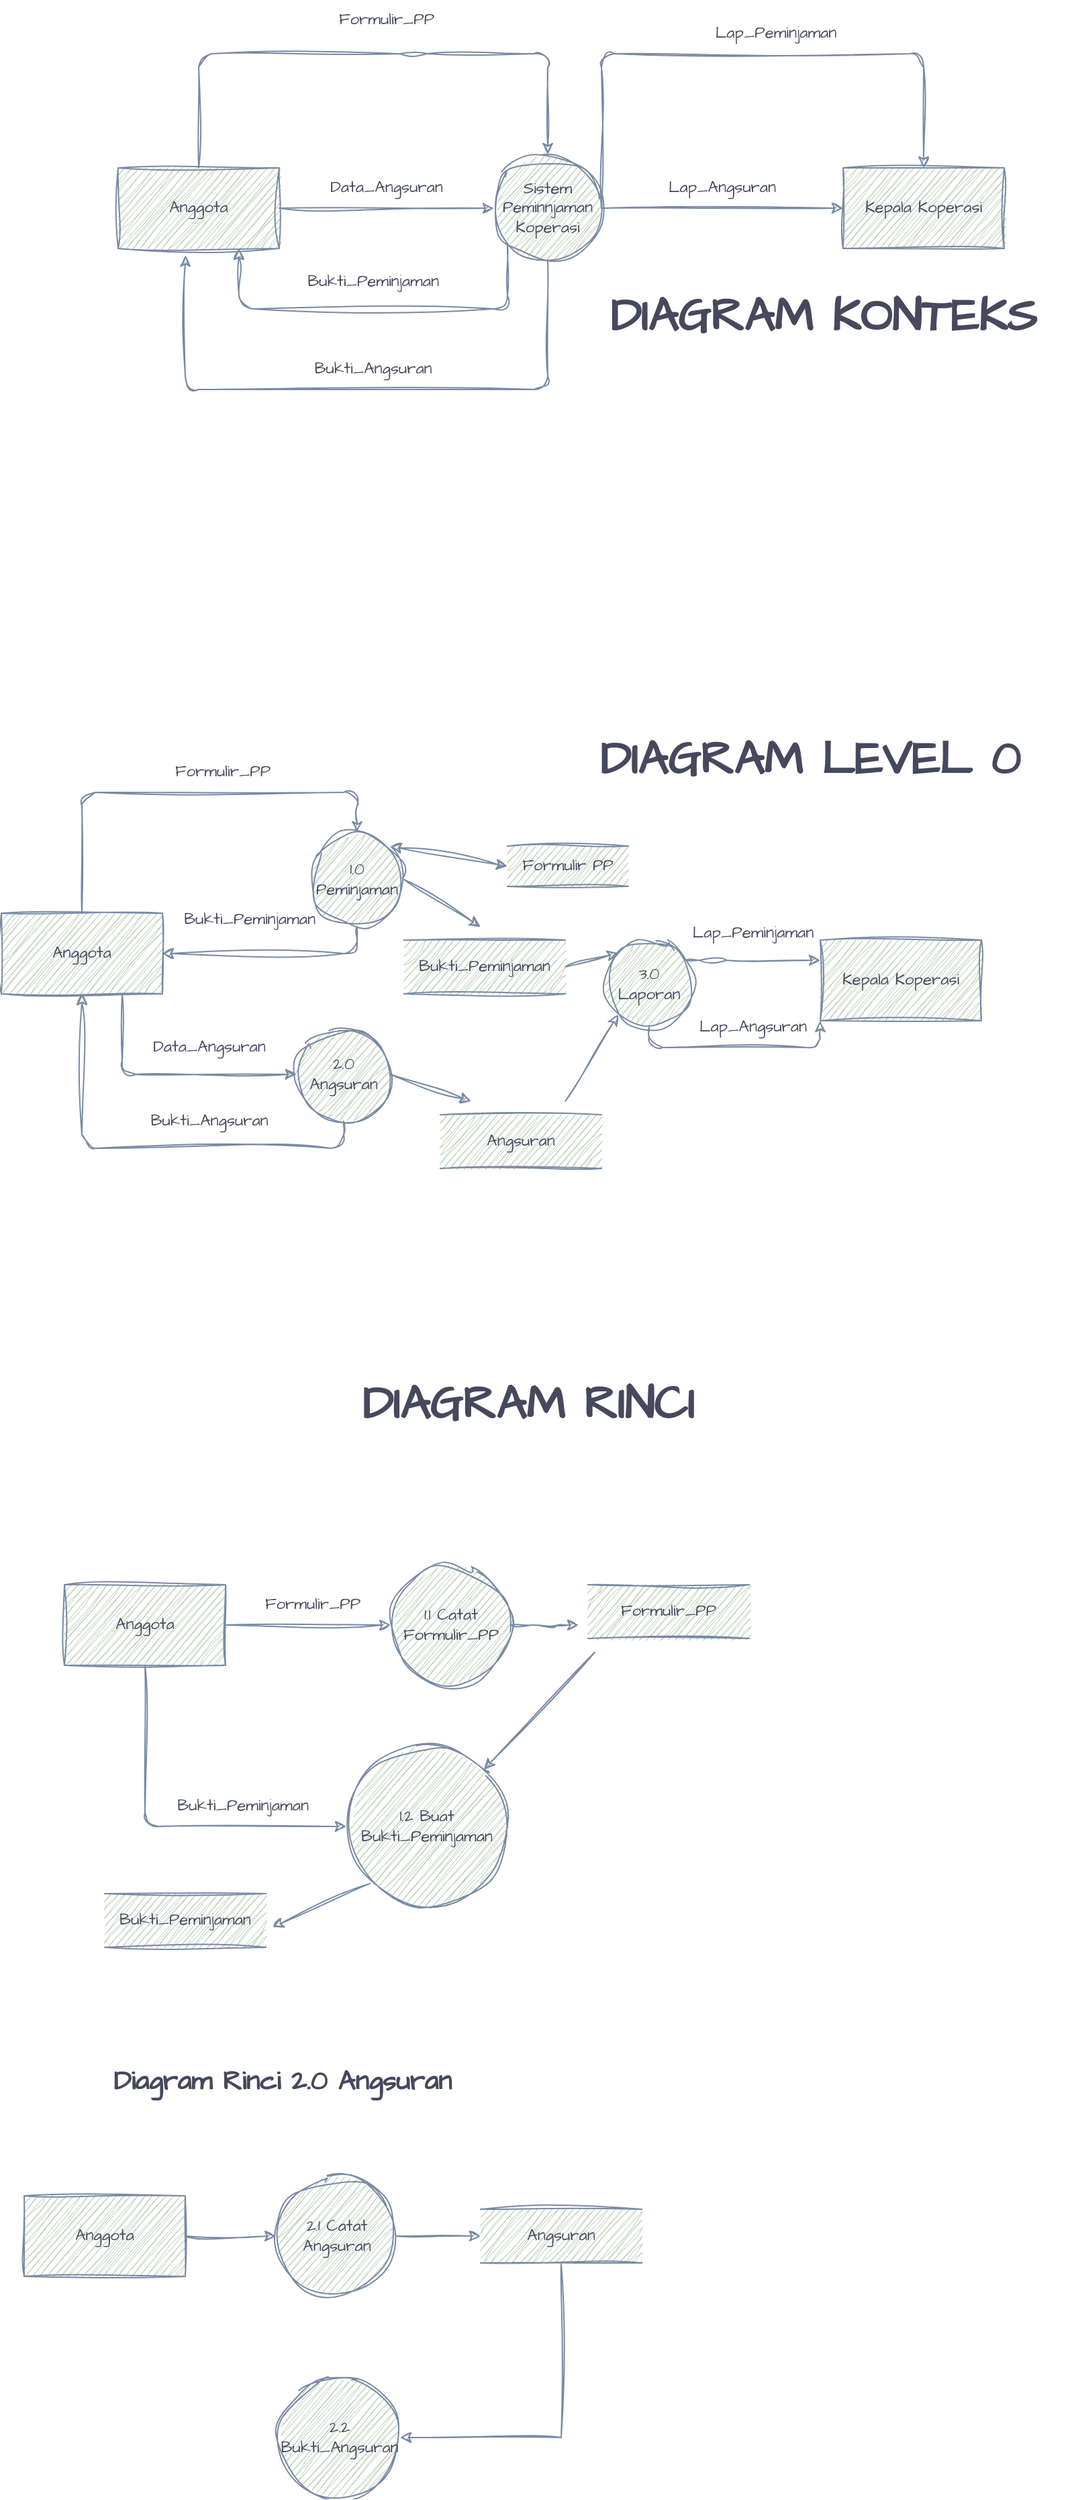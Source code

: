 <mxfile version="24.8.1">
  <diagram name="Page-1" id="Ifhuy7FSmFOS4W5px6C2">
    <mxGraphModel dx="1311" dy="1929" grid="1" gridSize="10" guides="1" tooltips="1" connect="1" arrows="1" fold="1" page="1" pageScale="1" pageWidth="850" pageHeight="1100" math="0" shadow="0">
      <root>
        <mxCell id="0" />
        <mxCell id="1" parent="0" />
        <mxCell id="SMdMAvsnnKPryTl62N8l-2" value="Anggota" style="rounded=0;whiteSpace=wrap;html=1;sketch=1;hachureGap=4;jiggle=2;curveFitting=1;strokeColor=#788AA3;fontFamily=Architects Daughter;fontSource=https%3A%2F%2Ffonts.googleapis.com%2Fcss%3Ffamily%3DArchitects%2BDaughter;fontColor=#46495D;fillColor=#B2C9AB;labelBackgroundColor=none;" parent="1" vertex="1">
          <mxGeometry x="120" y="-125" width="120" height="60" as="geometry" />
        </mxCell>
        <mxCell id="L0LENwi0sI1XrwSl-e1--1" style="edgeStyle=orthogonalEdgeStyle;rounded=1;sketch=1;hachureGap=4;jiggle=2;curveFitting=1;orthogonalLoop=1;jettySize=auto;html=1;entryX=0.5;entryY=0;entryDx=0;entryDy=0;strokeColor=#788AA3;fontFamily=Architects Daughter;fontSource=https%3A%2F%2Ffonts.googleapis.com%2Fcss%3Ffamily%3DArchitects%2BDaughter;fontColor=default;fillColor=#B2C9AB;labelBackgroundColor=none;" parent="1" source="SMdMAvsnnKPryTl62N8l-3" target="SMdMAvsnnKPryTl62N8l-4" edge="1">
          <mxGeometry relative="1" as="geometry">
            <Array as="points">
              <mxPoint x="480" y="-210" />
              <mxPoint x="720" y="-210" />
            </Array>
          </mxGeometry>
        </mxCell>
        <mxCell id="L0LENwi0sI1XrwSl-e1--3" style="edgeStyle=orthogonalEdgeStyle;rounded=1;sketch=1;hachureGap=4;jiggle=2;curveFitting=1;orthogonalLoop=1;jettySize=auto;html=1;entryX=0.75;entryY=1;entryDx=0;entryDy=0;strokeColor=#788AA3;fontFamily=Architects Daughter;fontSource=https%3A%2F%2Ffonts.googleapis.com%2Fcss%3Ffamily%3DArchitects%2BDaughter;fontColor=default;fillColor=#B2C9AB;labelBackgroundColor=none;" parent="1" source="SMdMAvsnnKPryTl62N8l-3" target="SMdMAvsnnKPryTl62N8l-2" edge="1">
          <mxGeometry relative="1" as="geometry">
            <Array as="points">
              <mxPoint x="410" y="-20" />
              <mxPoint x="210" y="-20" />
            </Array>
          </mxGeometry>
        </mxCell>
        <mxCell id="L0LENwi0sI1XrwSl-e1--6" style="edgeStyle=orthogonalEdgeStyle;rounded=1;sketch=1;hachureGap=4;jiggle=2;curveFitting=1;orthogonalLoop=1;jettySize=auto;html=1;strokeColor=#788AA3;fontFamily=Architects Daughter;fontSource=https%3A%2F%2Ffonts.googleapis.com%2Fcss%3Ffamily%3DArchitects%2BDaughter;fontColor=default;fillColor=#B2C9AB;labelBackgroundColor=none;" parent="1" source="SMdMAvsnnKPryTl62N8l-3" edge="1">
          <mxGeometry relative="1" as="geometry">
            <mxPoint x="170" y="-60" as="targetPoint" />
            <Array as="points">
              <mxPoint x="440" y="40" />
              <mxPoint x="170" y="40" />
            </Array>
          </mxGeometry>
        </mxCell>
        <mxCell id="SMdMAvsnnKPryTl62N8l-3" value="Sistem Peminnjaman Koperasi" style="ellipse;whiteSpace=wrap;html=1;aspect=fixed;rounded=1;sketch=1;hachureGap=4;jiggle=2;curveFitting=1;strokeColor=#788AA3;fontFamily=Architects Daughter;fontSource=https%3A%2F%2Ffonts.googleapis.com%2Fcss%3Ffamily%3DArchitects%2BDaughter;fontColor=#46495D;fillColor=#B2C9AB;labelBackgroundColor=none;" parent="1" vertex="1">
          <mxGeometry x="400" y="-135" width="80" height="80" as="geometry" />
        </mxCell>
        <mxCell id="SMdMAvsnnKPryTl62N8l-4" value="Kepala Koperasi" style="rounded=0;whiteSpace=wrap;html=1;sketch=1;hachureGap=4;jiggle=2;curveFitting=1;strokeColor=#788AA3;fontFamily=Architects Daughter;fontSource=https%3A%2F%2Ffonts.googleapis.com%2Fcss%3Ffamily%3DArchitects%2BDaughter;fontColor=#46495D;fillColor=#B2C9AB;labelBackgroundColor=none;" parent="1" vertex="1">
          <mxGeometry x="660" y="-125" width="120" height="60" as="geometry" />
        </mxCell>
        <mxCell id="SMdMAvsnnKPryTl62N8l-5" value="" style="endArrow=classic;html=1;rounded=1;sketch=1;hachureGap=4;jiggle=2;curveFitting=1;strokeColor=#788AA3;fontFamily=Architects Daughter;fontSource=https%3A%2F%2Ffonts.googleapis.com%2Fcss%3Ffamily%3DArchitects%2BDaughter;fontColor=default;fillColor=#B2C9AB;exitX=1;exitY=0.5;exitDx=0;exitDy=0;entryX=0;entryY=0.5;entryDx=0;entryDy=0;labelBackgroundColor=none;" parent="1" source="SMdMAvsnnKPryTl62N8l-2" target="SMdMAvsnnKPryTl62N8l-3" edge="1">
          <mxGeometry width="50" height="50" relative="1" as="geometry">
            <mxPoint x="430" y="190" as="sourcePoint" />
            <mxPoint x="480" y="140" as="targetPoint" />
          </mxGeometry>
        </mxCell>
        <mxCell id="SMdMAvsnnKPryTl62N8l-6" value="" style="endArrow=classic;html=1;rounded=1;sketch=1;hachureGap=4;jiggle=2;curveFitting=1;strokeColor=#788AA3;fontFamily=Architects Daughter;fontSource=https%3A%2F%2Ffonts.googleapis.com%2Fcss%3Ffamily%3DArchitects%2BDaughter;fontColor=default;fillColor=#B2C9AB;exitX=0.5;exitY=0;exitDx=0;exitDy=0;entryX=0.5;entryY=0;entryDx=0;entryDy=0;labelBackgroundColor=none;" parent="1" source="SMdMAvsnnKPryTl62N8l-2" target="SMdMAvsnnKPryTl62N8l-3" edge="1">
          <mxGeometry width="50" height="50" relative="1" as="geometry">
            <mxPoint x="430" y="190" as="sourcePoint" />
            <mxPoint x="480" y="140" as="targetPoint" />
            <Array as="points">
              <mxPoint x="180" y="-210" />
              <mxPoint x="340" y="-210" />
              <mxPoint x="440" y="-210" />
            </Array>
          </mxGeometry>
        </mxCell>
        <mxCell id="SMdMAvsnnKPryTl62N8l-7" value="Data_Angsuran" style="text;html=1;align=center;verticalAlign=middle;whiteSpace=wrap;rounded=0;fontFamily=Architects Daughter;fontSource=https%3A%2F%2Ffonts.googleapis.com%2Fcss%3Ffamily%3DArchitects%2BDaughter;fontColor=#46495D;labelBackgroundColor=none;" parent="1" vertex="1">
          <mxGeometry x="290" y="-125" width="60" height="30" as="geometry" />
        </mxCell>
        <mxCell id="SMdMAvsnnKPryTl62N8l-8" value="Formulir_PP" style="text;html=1;align=center;verticalAlign=middle;whiteSpace=wrap;rounded=0;fontFamily=Architects Daughter;fontSource=https%3A%2F%2Ffonts.googleapis.com%2Fcss%3Ffamily%3DArchitects%2BDaughter;fontColor=#46495D;labelBackgroundColor=none;" parent="1" vertex="1">
          <mxGeometry x="275" y="-250" width="90" height="30" as="geometry" />
        </mxCell>
        <mxCell id="SMdMAvsnnKPryTl62N8l-10" style="edgeStyle=orthogonalEdgeStyle;rounded=1;sketch=1;hachureGap=4;jiggle=2;curveFitting=1;orthogonalLoop=1;jettySize=auto;html=1;entryX=0;entryY=0.5;entryDx=0;entryDy=0;strokeColor=#788AA3;fontFamily=Architects Daughter;fontSource=https%3A%2F%2Ffonts.googleapis.com%2Fcss%3Ffamily%3DArchitects%2BDaughter;fontColor=default;fillColor=#B2C9AB;labelBackgroundColor=none;" parent="1" source="SMdMAvsnnKPryTl62N8l-3" target="SMdMAvsnnKPryTl62N8l-4" edge="1">
          <mxGeometry relative="1" as="geometry" />
        </mxCell>
        <mxCell id="SMdMAvsnnKPryTl62N8l-11" value="Lap_Angsuran" style="text;html=1;align=center;verticalAlign=middle;whiteSpace=wrap;rounded=0;fontFamily=Architects Daughter;fontSource=https%3A%2F%2Ffonts.googleapis.com%2Fcss%3Ffamily%3DArchitects%2BDaughter;fontColor=#46495D;labelBackgroundColor=none;" parent="1" vertex="1">
          <mxGeometry x="540" y="-125" width="60" height="30" as="geometry" />
        </mxCell>
        <mxCell id="L0LENwi0sI1XrwSl-e1--2" value="Lap_Peminjaman" style="text;html=1;align=center;verticalAlign=middle;whiteSpace=wrap;rounded=0;fontFamily=Architects Daughter;fontSource=https%3A%2F%2Ffonts.googleapis.com%2Fcss%3Ffamily%3DArchitects%2BDaughter;fontColor=#46495D;labelBackgroundColor=none;" parent="1" vertex="1">
          <mxGeometry x="580" y="-240" width="60" height="30" as="geometry" />
        </mxCell>
        <mxCell id="L0LENwi0sI1XrwSl-e1--4" value="Bukti_Peminjaman&lt;span style=&quot;color: rgba(0, 0, 0, 0); font-family: monospace; font-size: 0px; text-align: start; text-wrap-mode: nowrap;&quot;&gt;%3CmxGraphModel%3E%3Croot%3E%3CmxCell%20id%3D%220%22%2F%3E%3CmxCell%20id%3D%221%22%20parent%3D%220%22%2F%3E%3CmxCell%20id%3D%222%22%20value%3D%22Data_Angsuran%22%20style%3D%22text%3Bhtml%3D1%3Balign%3Dcenter%3BverticalAlign%3Dmiddle%3BwhiteSpace%3Dwrap%3Brounded%3D0%3BfontFamily%3DArchitects%20Daughter%3BfontSource%3Dhttps%253A%252F%252Ffonts.googleapis.com%252Fcss%253Ffamily%253DArchitects%252BDaughter%3BfontColor%3D%2346495D%3B%22%20vertex%3D%221%22%20parent%3D%221%22%3E%3CmxGeometry%20x%3D%22260%22%20y%3D%2275%22%20width%3D%2260%22%20height%3D%2230%22%20as%3D%22geometry%22%2F%3E%3C%2FmxCell%3E%3C%2Froot%3E%3C%2FmxGraphModel%3E&lt;/span&gt;" style="text;html=1;align=center;verticalAlign=middle;whiteSpace=wrap;rounded=0;fontFamily=Architects Daughter;fontSource=https%3A%2F%2Ffonts.googleapis.com%2Fcss%3Ffamily%3DArchitects%2BDaughter;fontColor=#46495D;labelBackgroundColor=none;" parent="1" vertex="1">
          <mxGeometry x="280" y="-55" width="60" height="30" as="geometry" />
        </mxCell>
        <mxCell id="L0LENwi0sI1XrwSl-e1--5" value="Bukti_Angsuran" style="text;html=1;align=center;verticalAlign=middle;whiteSpace=wrap;rounded=0;fontFamily=Architects Daughter;fontSource=https%3A%2F%2Ffonts.googleapis.com%2Fcss%3Ffamily%3DArchitects%2BDaughter;fontColor=#46495D;labelBackgroundColor=none;" parent="1" vertex="1">
          <mxGeometry x="280" y="10" width="60" height="30" as="geometry" />
        </mxCell>
        <mxCell id="L0LENwi0sI1XrwSl-e1--14" style="edgeStyle=orthogonalEdgeStyle;rounded=1;sketch=1;hachureGap=4;jiggle=2;curveFitting=1;orthogonalLoop=1;jettySize=auto;html=1;entryX=1;entryY=0.5;entryDx=0;entryDy=0;strokeColor=#788AA3;fontFamily=Architects Daughter;fontSource=https%3A%2F%2Ffonts.googleapis.com%2Fcss%3Ffamily%3DArchitects%2BDaughter;fontColor=default;fillColor=#B2C9AB;labelBackgroundColor=none;" parent="1" source="L0LENwi0sI1XrwSl-e1--7" target="L0LENwi0sI1XrwSl-e1--8" edge="1">
          <mxGeometry relative="1" as="geometry">
            <Array as="points">
              <mxPoint x="298" y="460" />
            </Array>
          </mxGeometry>
        </mxCell>
        <mxCell id="L0LENwi0sI1XrwSl-e1--7" value="1.0 Peminjaman" style="ellipse;whiteSpace=wrap;html=1;aspect=fixed;rounded=1;sketch=1;hachureGap=4;jiggle=2;curveFitting=1;strokeColor=#788AA3;fontFamily=Architects Daughter;fontSource=https%3A%2F%2Ffonts.googleapis.com%2Fcss%3Ffamily%3DArchitects%2BDaughter;fontColor=#46495D;fillColor=#B2C9AB;labelBackgroundColor=none;" parent="1" vertex="1">
          <mxGeometry x="263" y="370" width="70" height="70" as="geometry" />
        </mxCell>
        <mxCell id="L0LENwi0sI1XrwSl-e1--12" style="edgeStyle=orthogonalEdgeStyle;rounded=1;sketch=1;hachureGap=4;jiggle=2;curveFitting=1;orthogonalLoop=1;jettySize=auto;html=1;strokeColor=#788AA3;fontFamily=Architects Daughter;fontSource=https%3A%2F%2Ffonts.googleapis.com%2Fcss%3Ffamily%3DArchitects%2BDaughter;fontColor=default;fillColor=#B2C9AB;entryX=0.5;entryY=0;entryDx=0;entryDy=0;labelBackgroundColor=none;" parent="1" source="L0LENwi0sI1XrwSl-e1--8" target="L0LENwi0sI1XrwSl-e1--7" edge="1">
          <mxGeometry relative="1" as="geometry">
            <mxPoint x="298" y="360" as="targetPoint" />
            <Array as="points">
              <mxPoint x="93" y="340" />
              <mxPoint x="298" y="340" />
            </Array>
          </mxGeometry>
        </mxCell>
        <mxCell id="L0LENwi0sI1XrwSl-e1--19" style="edgeStyle=orthogonalEdgeStyle;rounded=1;sketch=1;hachureGap=4;jiggle=2;curveFitting=1;orthogonalLoop=1;jettySize=auto;html=1;exitX=0.75;exitY=1;exitDx=0;exitDy=0;entryX=0;entryY=0.5;entryDx=0;entryDy=0;strokeColor=#788AA3;fontFamily=Architects Daughter;fontSource=https%3A%2F%2Ffonts.googleapis.com%2Fcss%3Ffamily%3DArchitects%2BDaughter;fontColor=default;fillColor=#B2C9AB;labelBackgroundColor=none;" parent="1" source="L0LENwi0sI1XrwSl-e1--8" target="L0LENwi0sI1XrwSl-e1--11" edge="1">
          <mxGeometry relative="1" as="geometry" />
        </mxCell>
        <mxCell id="L0LENwi0sI1XrwSl-e1--8" value="Anggota" style="rounded=0;whiteSpace=wrap;html=1;sketch=1;hachureGap=4;jiggle=2;curveFitting=1;strokeColor=#788AA3;fontFamily=Architects Daughter;fontSource=https%3A%2F%2Ffonts.googleapis.com%2Fcss%3Ffamily%3DArchitects%2BDaughter;fontColor=#46495D;fillColor=#B2C9AB;labelBackgroundColor=none;" parent="1" vertex="1">
          <mxGeometry x="33" y="430" width="120" height="60" as="geometry" />
        </mxCell>
        <mxCell id="L0LENwi0sI1XrwSl-e1--9" value="Kepala Koperasi" style="rounded=0;whiteSpace=wrap;html=1;sketch=1;hachureGap=4;jiggle=2;curveFitting=1;strokeColor=#788AA3;fontFamily=Architects Daughter;fontSource=https%3A%2F%2Ffonts.googleapis.com%2Fcss%3Ffamily%3DArchitects%2BDaughter;fontColor=#46495D;fillColor=#B2C9AB;labelBackgroundColor=none;" parent="1" vertex="1">
          <mxGeometry x="643" y="450" width="120" height="60" as="geometry" />
        </mxCell>
        <mxCell id="L0LENwi0sI1XrwSl-e1--32" style="edgeStyle=orthogonalEdgeStyle;rounded=1;sketch=1;hachureGap=4;jiggle=2;curveFitting=1;orthogonalLoop=1;jettySize=auto;html=1;entryX=0;entryY=0.25;entryDx=0;entryDy=0;strokeColor=#788AA3;fontFamily=Architects Daughter;fontSource=https%3A%2F%2Ffonts.googleapis.com%2Fcss%3Ffamily%3DArchitects%2BDaughter;fontColor=default;fillColor=#B2C9AB;labelBackgroundColor=none;" parent="1" source="L0LENwi0sI1XrwSl-e1--10" target="L0LENwi0sI1XrwSl-e1--9" edge="1">
          <mxGeometry relative="1" as="geometry">
            <Array as="points">
              <mxPoint x="563" y="465" />
              <mxPoint x="563" y="465" />
            </Array>
          </mxGeometry>
        </mxCell>
        <mxCell id="L0LENwi0sI1XrwSl-e1--33" style="edgeStyle=orthogonalEdgeStyle;rounded=1;sketch=1;hachureGap=4;jiggle=2;curveFitting=1;orthogonalLoop=1;jettySize=auto;html=1;entryX=0;entryY=1;entryDx=0;entryDy=0;strokeColor=#788AA3;fontFamily=Architects Daughter;fontSource=https%3A%2F%2Ffonts.googleapis.com%2Fcss%3Ffamily%3DArchitects%2BDaughter;fontColor=default;fillColor=#B2C9AB;labelBackgroundColor=none;" parent="1" source="L0LENwi0sI1XrwSl-e1--10" target="L0LENwi0sI1XrwSl-e1--9" edge="1">
          <mxGeometry relative="1" as="geometry">
            <Array as="points">
              <mxPoint x="516" y="530" />
              <mxPoint x="643" y="530" />
            </Array>
          </mxGeometry>
        </mxCell>
        <mxCell id="L0LENwi0sI1XrwSl-e1--10" value="3.0 Laporan" style="ellipse;whiteSpace=wrap;html=1;aspect=fixed;rounded=1;sketch=1;hachureGap=4;jiggle=2;curveFitting=1;strokeColor=#788AA3;fontFamily=Architects Daughter;fontSource=https%3A%2F%2Ffonts.googleapis.com%2Fcss%3Ffamily%3DArchitects%2BDaughter;fontColor=#46495D;fillColor=#B2C9AB;labelBackgroundColor=none;" parent="1" vertex="1">
          <mxGeometry x="483" y="450" width="65" height="65" as="geometry" />
        </mxCell>
        <mxCell id="L0LENwi0sI1XrwSl-e1--11" value="2.0 Angsuran" style="ellipse;whiteSpace=wrap;html=1;aspect=fixed;rounded=1;sketch=1;hachureGap=4;jiggle=2;curveFitting=1;strokeColor=#788AA3;fontFamily=Architects Daughter;fontSource=https%3A%2F%2Ffonts.googleapis.com%2Fcss%3Ffamily%3DArchitects%2BDaughter;fontColor=#46495D;fillColor=#B2C9AB;labelBackgroundColor=none;" parent="1" vertex="1">
          <mxGeometry x="253" y="515" width="70" height="70" as="geometry" />
        </mxCell>
        <mxCell id="L0LENwi0sI1XrwSl-e1--15" style="edgeStyle=orthogonalEdgeStyle;rounded=1;sketch=1;hachureGap=4;jiggle=2;curveFitting=1;orthogonalLoop=1;jettySize=auto;html=1;entryX=0.5;entryY=1;entryDx=0;entryDy=0;strokeColor=#788AA3;fontFamily=Architects Daughter;fontSource=https%3A%2F%2Ffonts.googleapis.com%2Fcss%3Ffamily%3DArchitects%2BDaughter;fontColor=default;fillColor=#B2C9AB;exitX=0.5;exitY=1;exitDx=0;exitDy=0;labelBackgroundColor=none;" parent="1" source="L0LENwi0sI1XrwSl-e1--11" target="L0LENwi0sI1XrwSl-e1--8" edge="1">
          <mxGeometry relative="1" as="geometry" />
        </mxCell>
        <mxCell id="L0LENwi0sI1XrwSl-e1--16" value="Bukti_Peminjaman&lt;span style=&quot;color: rgba(0, 0, 0, 0); font-family: monospace; font-size: 0px; text-align: start; text-wrap-mode: nowrap;&quot;&gt;%3CmxGraphModel%3E%3Croot%3E%3CmxCell%20id%3D%220%22%2F%3E%3CmxCell%20id%3D%221%22%20parent%3D%220%22%2F%3E%3CmxCell%20id%3D%222%22%20value%3D%22Data_Angsuran%22%20style%3D%22text%3Bhtml%3D1%3Balign%3Dcenter%3BverticalAlign%3Dmiddle%3BwhiteSpace%3Dwrap%3Brounded%3D0%3BfontFamily%3DArchitects%20Daughter%3BfontSource%3Dhttps%253A%252F%252Ffonts.googleapis.com%252Fcss%253Ffamily%253DArchitects%252BDaughter%3BfontColor%3D%2346495D%3B%22%20vertex%3D%221%22%20parent%3D%221%22%3E%3CmxGeometry%20x%3D%22260%22%20y%3D%2275%22%20width%3D%2260%22%20height%3D%2230%22%20as%3D%22geometry%22%2F%3E%3C%2FmxCell%3E%3C%2Froot%3E%3C%2FmxGraphModel%3E&lt;/span&gt;" style="text;html=1;align=center;verticalAlign=middle;whiteSpace=wrap;rounded=0;fontFamily=Architects Daughter;fontSource=https%3A%2F%2Ffonts.googleapis.com%2Fcss%3Ffamily%3DArchitects%2BDaughter;fontColor=#46495D;labelBackgroundColor=none;" parent="1" vertex="1">
          <mxGeometry x="188" y="420" width="60" height="30" as="geometry" />
        </mxCell>
        <mxCell id="L0LENwi0sI1XrwSl-e1--17" value="Formulir_PP" style="text;html=1;align=center;verticalAlign=middle;whiteSpace=wrap;rounded=0;fontFamily=Architects Daughter;fontSource=https%3A%2F%2Ffonts.googleapis.com%2Fcss%3Ffamily%3DArchitects%2BDaughter;fontColor=#46495D;labelBackgroundColor=none;" parent="1" vertex="1">
          <mxGeometry x="153" y="310" width="90" height="30" as="geometry" />
        </mxCell>
        <mxCell id="L0LENwi0sI1XrwSl-e1--18" value="Bukti_Angsuran" style="text;html=1;align=center;verticalAlign=middle;whiteSpace=wrap;rounded=0;fontFamily=Architects Daughter;fontSource=https%3A%2F%2Ffonts.googleapis.com%2Fcss%3Ffamily%3DArchitects%2BDaughter;fontColor=#46495D;labelBackgroundColor=none;" parent="1" vertex="1">
          <mxGeometry x="158" y="570" width="60" height="30" as="geometry" />
        </mxCell>
        <mxCell id="L0LENwi0sI1XrwSl-e1--20" value="Data_Angsuran" style="text;html=1;align=center;verticalAlign=middle;whiteSpace=wrap;rounded=0;fontFamily=Architects Daughter;fontSource=https%3A%2F%2Ffonts.googleapis.com%2Fcss%3Ffamily%3DArchitects%2BDaughter;fontColor=#46495D;labelBackgroundColor=none;" parent="1" vertex="1">
          <mxGeometry x="158" y="515" width="60" height="30" as="geometry" />
        </mxCell>
        <mxCell id="L0LENwi0sI1XrwSl-e1--22" value="" style="endArrow=classic;startArrow=classic;html=1;rounded=1;sketch=1;hachureGap=4;jiggle=2;curveFitting=1;strokeColor=#788AA3;fontFamily=Architects Daughter;fontSource=https%3A%2F%2Ffonts.googleapis.com%2Fcss%3Ffamily%3DArchitects%2BDaughter;fontColor=default;fillColor=#B2C9AB;exitX=1;exitY=0;exitDx=0;exitDy=0;entryX=0;entryY=0.5;entryDx=0;entryDy=0;labelBackgroundColor=none;" parent="1" source="L0LENwi0sI1XrwSl-e1--7" target="F_wknIsd-d_g19Me8_oT-2" edge="1">
          <mxGeometry width="50" height="50" relative="1" as="geometry">
            <mxPoint x="343" y="380" as="sourcePoint" />
            <mxPoint x="403" y="325" as="targetPoint" />
          </mxGeometry>
        </mxCell>
        <mxCell id="L0LENwi0sI1XrwSl-e1--25" value="" style="endArrow=classic;html=1;rounded=1;sketch=1;hachureGap=4;jiggle=2;curveFitting=1;strokeColor=#788AA3;fontFamily=Architects Daughter;fontSource=https%3A%2F%2Ffonts.googleapis.com%2Fcss%3Ffamily%3DArchitects%2BDaughter;fontColor=default;fillColor=#B2C9AB;exitX=1;exitY=0.5;exitDx=0;exitDy=0;labelBackgroundColor=none;" parent="1" source="L0LENwi0sI1XrwSl-e1--7" edge="1">
          <mxGeometry width="50" height="50" relative="1" as="geometry">
            <mxPoint x="343" y="380" as="sourcePoint" />
            <mxPoint x="390" y="440" as="targetPoint" />
          </mxGeometry>
        </mxCell>
        <mxCell id="L0LENwi0sI1XrwSl-e1--27" style="edgeStyle=orthogonalEdgeStyle;rounded=1;sketch=1;hachureGap=4;jiggle=2;curveFitting=1;orthogonalLoop=1;jettySize=auto;html=1;exitX=0.5;exitY=1;exitDx=0;exitDy=0;strokeColor=#788AA3;fontFamily=Architects Daughter;fontSource=https%3A%2F%2Ffonts.googleapis.com%2Fcss%3Ffamily%3DArchitects%2BDaughter;fontColor=default;fillColor=#B2C9AB;labelBackgroundColor=none;" parent="1" edge="1">
          <mxGeometry relative="1" as="geometry">
            <mxPoint x="448" y="400" as="sourcePoint" />
            <mxPoint x="448" y="400" as="targetPoint" />
          </mxGeometry>
        </mxCell>
        <mxCell id="L0LENwi0sI1XrwSl-e1--30" value="" style="endArrow=classic;html=1;rounded=1;sketch=1;hachureGap=4;jiggle=2;curveFitting=1;strokeColor=#788AA3;fontFamily=Architects Daughter;fontSource=https%3A%2F%2Ffonts.googleapis.com%2Fcss%3Ffamily%3DArchitects%2BDaughter;fontColor=default;fillColor=#B2C9AB;exitX=1;exitY=0.5;exitDx=0;exitDy=0;entryX=0;entryY=0.5;entryDx=0;entryDy=0;labelBackgroundColor=none;" parent="1" source="L0LENwi0sI1XrwSl-e1--11" edge="1">
          <mxGeometry width="50" height="50" relative="1" as="geometry">
            <mxPoint x="323" y="610" as="sourcePoint" />
            <mxPoint x="383" y="570" as="targetPoint" />
          </mxGeometry>
        </mxCell>
        <mxCell id="L0LENwi0sI1XrwSl-e1--34" value="Lap_Peminjaman" style="text;html=1;align=center;verticalAlign=middle;whiteSpace=wrap;rounded=0;fontFamily=Architects Daughter;fontSource=https%3A%2F%2Ffonts.googleapis.com%2Fcss%3Ffamily%3DArchitects%2BDaughter;fontColor=#46495D;labelBackgroundColor=none;" parent="1" vertex="1">
          <mxGeometry x="563" y="430" width="60" height="30" as="geometry" />
        </mxCell>
        <mxCell id="L0LENwi0sI1XrwSl-e1--35" value="Lap_Angsuran" style="text;html=1;align=center;verticalAlign=middle;whiteSpace=wrap;rounded=0;fontFamily=Architects Daughter;fontSource=https%3A%2F%2Ffonts.googleapis.com%2Fcss%3Ffamily%3DArchitects%2BDaughter;fontColor=#46495D;labelBackgroundColor=none;" parent="1" vertex="1">
          <mxGeometry x="563" y="500" width="60" height="30" as="geometry" />
        </mxCell>
        <mxCell id="L0LENwi0sI1XrwSl-e1--36" value="" style="endArrow=classic;html=1;rounded=1;sketch=1;hachureGap=4;jiggle=2;curveFitting=1;strokeColor=#788AA3;fontFamily=Architects Daughter;fontSource=https%3A%2F%2Ffonts.googleapis.com%2Fcss%3Ffamily%3DArchitects%2BDaughter;fontColor=default;fillColor=#B2C9AB;exitX=1;exitY=0.5;exitDx=0;exitDy=0;entryX=0;entryY=1;entryDx=0;entryDy=0;labelBackgroundColor=none;" parent="1" target="L0LENwi0sI1XrwSl-e1--10" edge="1">
          <mxGeometry width="50" height="50" relative="1" as="geometry">
            <mxPoint x="453" y="570" as="sourcePoint" />
            <mxPoint x="393" y="580" as="targetPoint" />
          </mxGeometry>
        </mxCell>
        <mxCell id="L0LENwi0sI1XrwSl-e1--43" value="DIAGRAM LEVEL 0" style="text;html=1;align=center;verticalAlign=middle;whiteSpace=wrap;rounded=0;fontFamily=Architects Daughter;fontSource=https%3A%2F%2Ffonts.googleapis.com%2Fcss%3Ffamily%3DArchitects%2BDaughter;fontColor=#46495D;fontSize=35;fontStyle=1;labelBackgroundColor=none;" parent="1" vertex="1">
          <mxGeometry x="453" y="300" width="365" height="30" as="geometry" />
        </mxCell>
        <mxCell id="L0LENwi0sI1XrwSl-e1--44" value="DIAGRAM KONTEKS" style="text;html=1;align=center;verticalAlign=middle;whiteSpace=wrap;rounded=0;fontFamily=Architects Daughter;fontSource=https%3A%2F%2Ffonts.googleapis.com%2Fcss%3Ffamily%3DArchitects%2BDaughter;fontColor=#46495D;fontSize=35;fontStyle=1;labelBackgroundColor=none;" parent="1" vertex="1">
          <mxGeometry x="463" y="-30" width="365" height="30" as="geometry" />
        </mxCell>
        <mxCell id="L0LENwi0sI1XrwSl-e1--45" value="" style="endArrow=classic;html=1;rounded=1;sketch=1;hachureGap=4;jiggle=2;curveFitting=1;strokeColor=#788AA3;fontFamily=Architects Daughter;fontSource=https%3A%2F%2Ffonts.googleapis.com%2Fcss%3Ffamily%3DArchitects%2BDaughter;fontColor=default;fillColor=#B2C9AB;exitX=1;exitY=0.5;exitDx=0;exitDy=0;entryX=0;entryY=0;entryDx=0;entryDy=0;labelBackgroundColor=none;" parent="1" source="F_wknIsd-d_g19Me8_oT-4" target="L0LENwi0sI1XrwSl-e1--10" edge="1">
          <mxGeometry width="50" height="50" relative="1" as="geometry">
            <mxPoint x="448" y="400" as="sourcePoint" />
            <mxPoint x="403" y="385" as="targetPoint" />
          </mxGeometry>
        </mxCell>
        <mxCell id="L0LENwi0sI1XrwSl-e1--46" value="DIAGRAM RINCI" style="text;html=1;align=center;verticalAlign=middle;whiteSpace=wrap;rounded=0;fontFamily=Architects Daughter;fontSource=https%3A%2F%2Ffonts.googleapis.com%2Fcss%3Ffamily%3DArchitects%2BDaughter;fontColor=#46495D;fontSize=35;fontStyle=1;labelBackgroundColor=none;" parent="1" vertex="1">
          <mxGeometry x="243" y="780" width="365" height="30" as="geometry" />
        </mxCell>
        <mxCell id="L0LENwi0sI1XrwSl-e1--56" style="edgeStyle=orthogonalEdgeStyle;rounded=1;sketch=1;hachureGap=4;jiggle=2;curveFitting=1;orthogonalLoop=1;jettySize=auto;html=1;entryX=0;entryY=0.5;entryDx=0;entryDy=0;strokeColor=#788AA3;fontFamily=Architects Daughter;fontSource=https%3A%2F%2Ffonts.googleapis.com%2Fcss%3Ffamily%3DArchitects%2BDaughter;fontColor=default;fillColor=#B2C9AB;labelBackgroundColor=none;" parent="1" source="L0LENwi0sI1XrwSl-e1--47" edge="1">
          <mxGeometry relative="1" as="geometry">
            <mxPoint x="463" y="960" as="targetPoint" />
          </mxGeometry>
        </mxCell>
        <mxCell id="L0LENwi0sI1XrwSl-e1--47" value="1.1 Catat Formulir_PP" style="ellipse;whiteSpace=wrap;html=1;aspect=fixed;rounded=1;sketch=1;hachureGap=4;jiggle=2;curveFitting=1;strokeColor=#788AA3;fontFamily=Architects Daughter;fontSource=https%3A%2F%2Ffonts.googleapis.com%2Fcss%3Ffamily%3DArchitects%2BDaughter;fontColor=#46495D;fillColor=#B2C9AB;labelBackgroundColor=none;" parent="1" vertex="1">
          <mxGeometry x="323" y="915" width="90" height="90" as="geometry" />
        </mxCell>
        <mxCell id="L0LENwi0sI1XrwSl-e1--48" value="1.2 Buat Bukti_Peminjaman" style="ellipse;whiteSpace=wrap;html=1;aspect=fixed;rounded=1;sketch=1;hachureGap=4;jiggle=2;curveFitting=1;strokeColor=#788AA3;fontFamily=Architects Daughter;fontSource=https%3A%2F%2Ffonts.googleapis.com%2Fcss%3Ffamily%3DArchitects%2BDaughter;fontColor=#46495D;fillColor=#B2C9AB;labelBackgroundColor=none;" parent="1" vertex="1">
          <mxGeometry x="290" y="1050" width="120" height="120" as="geometry" />
        </mxCell>
        <mxCell id="L0LENwi0sI1XrwSl-e1--50" style="edgeStyle=orthogonalEdgeStyle;rounded=1;sketch=1;hachureGap=4;jiggle=2;curveFitting=1;orthogonalLoop=1;jettySize=auto;html=1;entryX=0;entryY=0.5;entryDx=0;entryDy=0;strokeColor=#788AA3;fontFamily=Architects Daughter;fontSource=https%3A%2F%2Ffonts.googleapis.com%2Fcss%3Ffamily%3DArchitects%2BDaughter;fontColor=default;fillColor=#B2C9AB;labelBackgroundColor=none;" parent="1" source="L0LENwi0sI1XrwSl-e1--49" target="L0LENwi0sI1XrwSl-e1--47" edge="1">
          <mxGeometry relative="1" as="geometry" />
        </mxCell>
        <mxCell id="L0LENwi0sI1XrwSl-e1--51" style="edgeStyle=orthogonalEdgeStyle;rounded=1;sketch=1;hachureGap=4;jiggle=2;curveFitting=1;orthogonalLoop=1;jettySize=auto;html=1;entryX=0;entryY=0.5;entryDx=0;entryDy=0;strokeColor=#788AA3;fontFamily=Architects Daughter;fontSource=https%3A%2F%2Ffonts.googleapis.com%2Fcss%3Ffamily%3DArchitects%2BDaughter;fontColor=default;fillColor=#B2C9AB;labelBackgroundColor=none;" parent="1" source="L0LENwi0sI1XrwSl-e1--49" target="L0LENwi0sI1XrwSl-e1--48" edge="1">
          <mxGeometry relative="1" as="geometry">
            <Array as="points">
              <mxPoint x="140" y="1110" />
            </Array>
          </mxGeometry>
        </mxCell>
        <mxCell id="L0LENwi0sI1XrwSl-e1--49" value="Anggota" style="rounded=0;whiteSpace=wrap;html=1;sketch=1;hachureGap=4;jiggle=2;curveFitting=1;strokeColor=#788AA3;fontFamily=Architects Daughter;fontSource=https%3A%2F%2Ffonts.googleapis.com%2Fcss%3Ffamily%3DArchitects%2BDaughter;fontColor=#46495D;fillColor=#B2C9AB;labelBackgroundColor=none;" parent="1" vertex="1">
          <mxGeometry x="80" y="930" width="120" height="60" as="geometry" />
        </mxCell>
        <mxCell id="L0LENwi0sI1XrwSl-e1--53" value="Formulir_PP" style="text;html=1;align=center;verticalAlign=middle;whiteSpace=wrap;rounded=0;fontFamily=Architects Daughter;fontSource=https%3A%2F%2Ffonts.googleapis.com%2Fcss%3Ffamily%3DArchitects%2BDaughter;fontColor=#46495D;labelBackgroundColor=none;" parent="1" vertex="1">
          <mxGeometry x="220" y="930" width="90" height="30" as="geometry" />
        </mxCell>
        <mxCell id="L0LENwi0sI1XrwSl-e1--54" value="Bukti_Peminjaman&lt;span style=&quot;color: rgba(0, 0, 0, 0); font-family: monospace; font-size: 0px; text-align: start; text-wrap-mode: nowrap;&quot;&gt;%3CmxGraphModel%3E%3Croot%3E%3CmxCell%20id%3D%220%22%2F%3E%3CmxCell%20id%3D%221%22%20parent%3D%220%22%2F%3E%3CmxCell%20id%3D%222%22%20value%3D%22Data_Angsuran%22%20style%3D%22text%3Bhtml%3D1%3Balign%3Dcenter%3BverticalAlign%3Dmiddle%3BwhiteSpace%3Dwrap%3Brounded%3D0%3BfontFamily%3DArchitects%20Daughter%3BfontSource%3Dhttps%253A%252F%252Ffonts.googleapis.com%252Fcss%253Ffamily%253DArchitects%252BDaughter%3BfontColor%3D%2346495D%3B%22%20vertex%3D%221%22%20parent%3D%221%22%3E%3CmxGeometry%20x%3D%22260%22%20y%3D%2275%22%20width%3D%2260%22%20height%3D%2230%22%20as%3D%22geometry%22%2F%3E%3C%2FmxCell%3E%3C%2Froot%3E%3C%2FmxGraphModel%3E&lt;/span&gt;" style="text;html=1;align=center;verticalAlign=middle;whiteSpace=wrap;rounded=0;fontFamily=Architects Daughter;fontSource=https%3A%2F%2Ffonts.googleapis.com%2Fcss%3Ffamily%3DArchitects%2BDaughter;fontColor=#46495D;labelBackgroundColor=none;" parent="1" vertex="1">
          <mxGeometry x="183" y="1080" width="60" height="30" as="geometry" />
        </mxCell>
        <mxCell id="L0LENwi0sI1XrwSl-e1--57" value="" style="endArrow=classic;html=1;rounded=1;sketch=1;hachureGap=4;jiggle=2;curveFitting=1;strokeColor=#788AA3;fontFamily=Architects Daughter;fontSource=https%3A%2F%2Ffonts.googleapis.com%2Fcss%3Ffamily%3DArchitects%2BDaughter;fontColor=default;fillColor=#B2C9AB;exitX=0.15;exitY=0.95;exitDx=0;exitDy=0;exitPerimeter=0;entryX=1;entryY=0;entryDx=0;entryDy=0;labelBackgroundColor=none;" parent="1" target="L0LENwi0sI1XrwSl-e1--48" edge="1">
          <mxGeometry width="50" height="50" relative="1" as="geometry">
            <mxPoint x="475" y="980.25" as="sourcePoint" />
            <mxPoint x="470" y="930" as="targetPoint" />
          </mxGeometry>
        </mxCell>
        <mxCell id="L0LENwi0sI1XrwSl-e1--59" value="" style="endArrow=classic;html=1;rounded=1;sketch=1;hachureGap=4;jiggle=2;curveFitting=1;strokeColor=#788AA3;fontFamily=Architects Daughter;fontSource=https%3A%2F%2Ffonts.googleapis.com%2Fcss%3Ffamily%3DArchitects%2BDaughter;fontColor=default;fillColor=#B2C9AB;exitX=0;exitY=1;exitDx=0;exitDy=0;entryX=1;entryY=0.5;entryDx=0;entryDy=0;labelBackgroundColor=none;" parent="1" source="L0LENwi0sI1XrwSl-e1--48" edge="1">
          <mxGeometry width="50" height="50" relative="1" as="geometry">
            <mxPoint x="485" y="990" as="sourcePoint" />
            <mxPoint x="235" y="1185" as="targetPoint" />
          </mxGeometry>
        </mxCell>
        <mxCell id="F_wknIsd-d_g19Me8_oT-2" value="Formulir PP" style="shape=partialRectangle;whiteSpace=wrap;html=1;left=0;right=0;fillColor=#B2C9AB;sketch=1;hachureGap=4;jiggle=2;curveFitting=1;fontFamily=Architects Daughter;fontSource=https%3A%2F%2Ffonts.googleapis.com%2Fcss%3Ffamily%3DArchitects%2BDaughter;fontColor=#46495D;strokeColor=#788AA3;rounded=0;align=center;verticalAlign=middle;fontSize=12;labelBackgroundColor=none;" vertex="1" parent="1">
          <mxGeometry x="410" y="380" width="90" height="30" as="geometry" />
        </mxCell>
        <mxCell id="F_wknIsd-d_g19Me8_oT-4" value="Bukti_Peminjaman" style="shape=partialRectangle;whiteSpace=wrap;html=1;left=0;right=0;fillColor=#B2C9AB;sketch=1;hachureGap=4;jiggle=2;curveFitting=1;fontFamily=Architects Daughter;fontSource=https%3A%2F%2Ffonts.googleapis.com%2Fcss%3Ffamily%3DArchitects%2BDaughter;fontColor=#46495D;strokeColor=#788AA3;rounded=0;align=center;verticalAlign=middle;fontSize=12;labelBackgroundColor=none;" vertex="1" parent="1">
          <mxGeometry x="333" y="450" width="120" height="40" as="geometry" />
        </mxCell>
        <mxCell id="F_wknIsd-d_g19Me8_oT-5" value="Angsuran" style="shape=partialRectangle;whiteSpace=wrap;html=1;left=0;right=0;fillColor=#B2C9AB;sketch=1;hachureGap=4;jiggle=2;curveFitting=1;fontFamily=Architects Daughter;fontSource=https%3A%2F%2Ffonts.googleapis.com%2Fcss%3Ffamily%3DArchitects%2BDaughter;fontColor=#46495D;strokeColor=#788AA3;rounded=0;align=center;verticalAlign=middle;fontSize=12;labelBackgroundColor=none;" vertex="1" parent="1">
          <mxGeometry x="360" y="580" width="120" height="40" as="geometry" />
        </mxCell>
        <mxCell id="F_wknIsd-d_g19Me8_oT-6" value="Formulir_PP" style="shape=partialRectangle;whiteSpace=wrap;html=1;left=0;right=0;fillColor=#B2C9AB;sketch=1;hachureGap=4;jiggle=2;curveFitting=1;fontFamily=Architects Daughter;fontSource=https%3A%2F%2Ffonts.googleapis.com%2Fcss%3Ffamily%3DArchitects%2BDaughter;fontColor=#46495D;strokeColor=#788AA3;rounded=0;align=center;verticalAlign=middle;fontSize=12;labelBackgroundColor=none;" vertex="1" parent="1">
          <mxGeometry x="470" y="930" width="120" height="40" as="geometry" />
        </mxCell>
        <mxCell id="F_wknIsd-d_g19Me8_oT-8" value="Bukti_Peminjaman" style="shape=partialRectangle;whiteSpace=wrap;html=1;left=0;right=0;fillColor=#B2C9AB;sketch=1;hachureGap=4;jiggle=2;curveFitting=1;fontFamily=Architects Daughter;fontSource=https%3A%2F%2Ffonts.googleapis.com%2Fcss%3Ffamily%3DArchitects%2BDaughter;fontColor=#46495D;strokeColor=#788AA3;rounded=0;align=center;verticalAlign=middle;fontSize=12;labelBackgroundColor=none;" vertex="1" parent="1">
          <mxGeometry x="110" y="1160" width="120" height="40" as="geometry" />
        </mxCell>
        <mxCell id="F_wknIsd-d_g19Me8_oT-9" value="&lt;font style=&quot;font-size: 20px;&quot;&gt;Diagram Rinci 2.0 Angsuran&lt;/font&gt;" style="text;html=1;align=center;verticalAlign=middle;whiteSpace=wrap;rounded=0;fontFamily=Architects Daughter;fontSource=https%3A%2F%2Ffonts.googleapis.com%2Fcss%3Ffamily%3DArchitects%2BDaughter;fontColor=#46495D;fontSize=35;fontStyle=1;labelBackgroundColor=none;" vertex="1" parent="1">
          <mxGeometry x="60" y="1280" width="365" height="30" as="geometry" />
        </mxCell>
        <mxCell id="F_wknIsd-d_g19Me8_oT-18" style="edgeStyle=orthogonalEdgeStyle;rounded=0;sketch=1;hachureGap=4;jiggle=2;curveFitting=1;orthogonalLoop=1;jettySize=auto;html=1;entryX=0;entryY=0.5;entryDx=0;entryDy=0;strokeColor=#788AA3;fontFamily=Architects Daughter;fontSource=https%3A%2F%2Ffonts.googleapis.com%2Fcss%3Ffamily%3DArchitects%2BDaughter;fontColor=#46495D;fillColor=#B2C9AB;" edge="1" parent="1" source="F_wknIsd-d_g19Me8_oT-11" target="F_wknIsd-d_g19Me8_oT-15">
          <mxGeometry relative="1" as="geometry" />
        </mxCell>
        <mxCell id="F_wknIsd-d_g19Me8_oT-11" value="2.1 Catat Angsuran" style="ellipse;whiteSpace=wrap;html=1;aspect=fixed;rounded=1;sketch=1;hachureGap=4;jiggle=2;curveFitting=1;strokeColor=#788AA3;fontFamily=Architects Daughter;fontSource=https%3A%2F%2Ffonts.googleapis.com%2Fcss%3Ffamily%3DArchitects%2BDaughter;fontColor=#46495D;fillColor=#B2C9AB;labelBackgroundColor=none;" vertex="1" parent="1">
          <mxGeometry x="237.5" y="1370" width="90" height="90" as="geometry" />
        </mxCell>
        <mxCell id="F_wknIsd-d_g19Me8_oT-12" value="2.2 Bukti_Angsuran" style="ellipse;whiteSpace=wrap;html=1;aspect=fixed;rounded=1;sketch=1;hachureGap=4;jiggle=2;curveFitting=1;strokeColor=#788AA3;fontFamily=Architects Daughter;fontSource=https%3A%2F%2Ffonts.googleapis.com%2Fcss%3Ffamily%3DArchitects%2BDaughter;fontColor=#46495D;fillColor=#B2C9AB;labelBackgroundColor=none;" vertex="1" parent="1">
          <mxGeometry x="240" y="1520" width="90" height="90" as="geometry" />
        </mxCell>
        <mxCell id="F_wknIsd-d_g19Me8_oT-17" style="edgeStyle=orthogonalEdgeStyle;rounded=0;sketch=1;hachureGap=4;jiggle=2;curveFitting=1;orthogonalLoop=1;jettySize=auto;html=1;entryX=0;entryY=0.5;entryDx=0;entryDy=0;strokeColor=#788AA3;fontFamily=Architects Daughter;fontSource=https%3A%2F%2Ffonts.googleapis.com%2Fcss%3Ffamily%3DArchitects%2BDaughter;fontColor=#46495D;fillColor=#B2C9AB;" edge="1" parent="1" source="F_wknIsd-d_g19Me8_oT-13" target="F_wknIsd-d_g19Me8_oT-11">
          <mxGeometry relative="1" as="geometry" />
        </mxCell>
        <mxCell id="F_wknIsd-d_g19Me8_oT-13" value="Anggota" style="rounded=0;whiteSpace=wrap;html=1;sketch=1;hachureGap=4;jiggle=2;curveFitting=1;strokeColor=#788AA3;fontFamily=Architects Daughter;fontSource=https%3A%2F%2Ffonts.googleapis.com%2Fcss%3Ffamily%3DArchitects%2BDaughter;fontColor=#46495D;fillColor=#B2C9AB;labelBackgroundColor=none;" vertex="1" parent="1">
          <mxGeometry x="50" y="1385" width="120" height="60" as="geometry" />
        </mxCell>
        <mxCell id="F_wknIsd-d_g19Me8_oT-19" style="edgeStyle=orthogonalEdgeStyle;rounded=0;sketch=1;hachureGap=4;jiggle=2;curveFitting=1;orthogonalLoop=1;jettySize=auto;html=1;entryX=1;entryY=0.5;entryDx=0;entryDy=0;strokeColor=#788AA3;fontFamily=Architects Daughter;fontSource=https%3A%2F%2Ffonts.googleapis.com%2Fcss%3Ffamily%3DArchitects%2BDaughter;fontColor=#46495D;fillColor=#B2C9AB;exitX=0.5;exitY=1;exitDx=0;exitDy=0;" edge="1" parent="1" source="F_wknIsd-d_g19Me8_oT-15" target="F_wknIsd-d_g19Me8_oT-12">
          <mxGeometry relative="1" as="geometry">
            <mxPoint x="485" y="1435" as="sourcePoint" />
            <mxPoint x="365" y="1565" as="targetPoint" />
            <Array as="points">
              <mxPoint x="450" y="1565" />
            </Array>
          </mxGeometry>
        </mxCell>
        <mxCell id="F_wknIsd-d_g19Me8_oT-15" value="Angsuran" style="shape=partialRectangle;whiteSpace=wrap;html=1;left=0;right=0;fillColor=#B2C9AB;sketch=1;hachureGap=4;jiggle=2;curveFitting=1;fontFamily=Architects Daughter;fontSource=https%3A%2F%2Ffonts.googleapis.com%2Fcss%3Ffamily%3DArchitects%2BDaughter;fontColor=#46495D;strokeColor=#788AA3;rounded=0;align=center;verticalAlign=middle;fontSize=12;labelBackgroundColor=none;" vertex="1" parent="1">
          <mxGeometry x="390" y="1395" width="120" height="40" as="geometry" />
        </mxCell>
      </root>
    </mxGraphModel>
  </diagram>
</mxfile>
